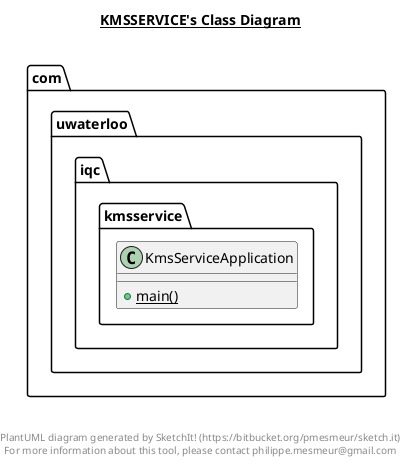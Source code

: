 @startuml

title __KMSSERVICE's Class Diagram__\n

  namespace com.uwaterloo.iqc.kmsservice {
    class com.uwaterloo.iqc.kmsservice.KmsServiceApplication {
        {static} + main()
    }
  }
  



right footer


PlantUML diagram generated by SketchIt! (https://bitbucket.org/pmesmeur/sketch.it)
For more information about this tool, please contact philippe.mesmeur@gmail.com
endfooter

@enduml

